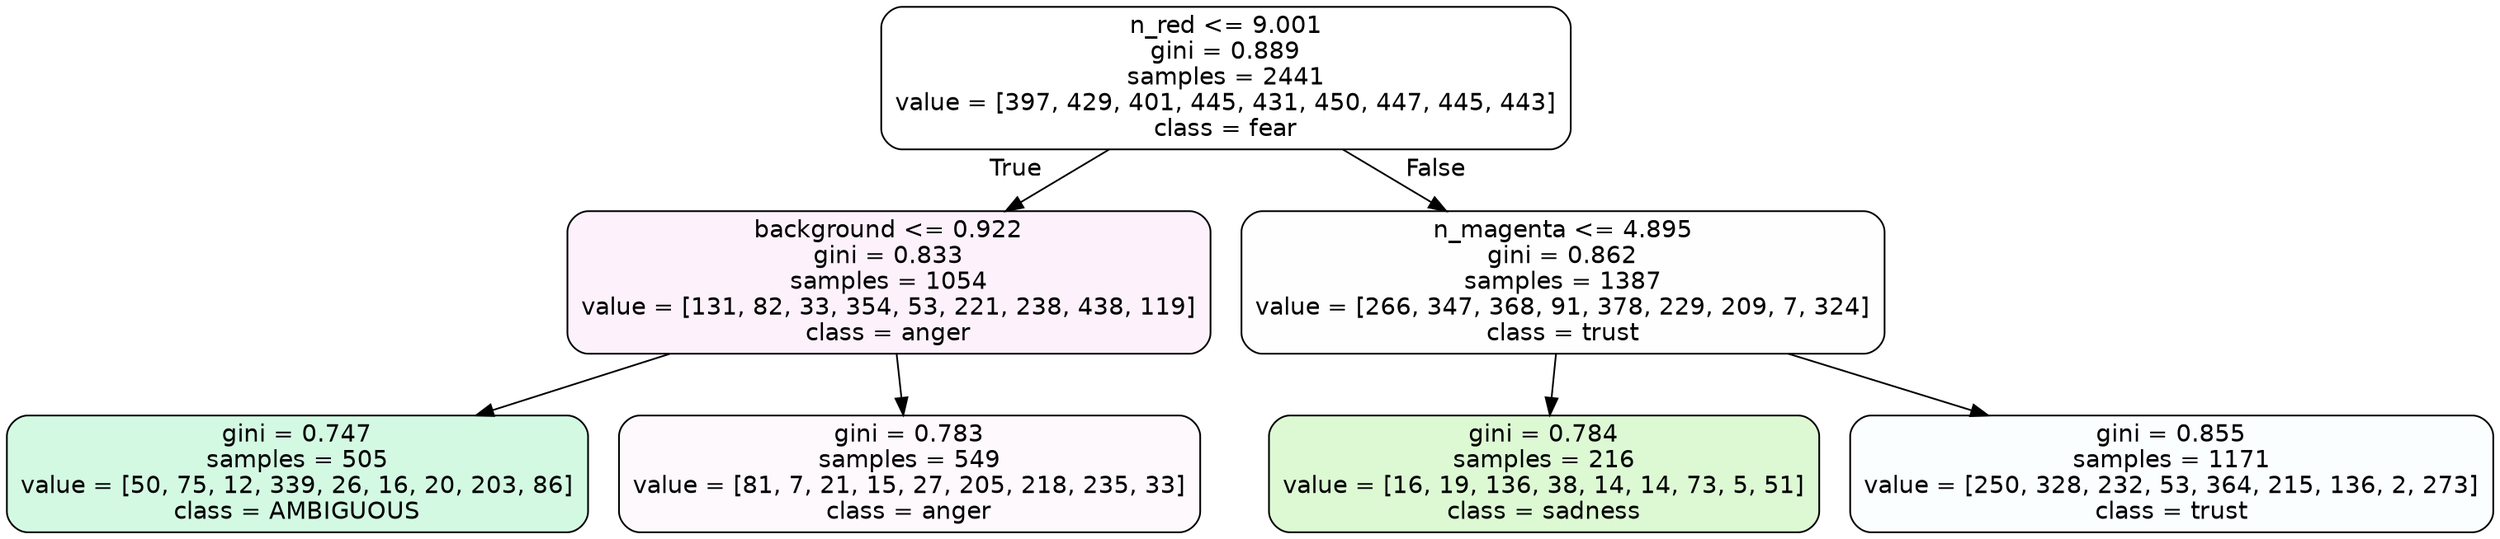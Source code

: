 digraph Tree {
node [shape=box, style="filled, rounded", color="black", fontname=helvetica] ;
edge [fontname=helvetica] ;
0 [label="n_red <= 9.001\ngini = 0.889\nsamples = 2441\nvalue = [397, 429, 401, 445, 431, 450, 447, 445, 443]\nclass = fear", fillcolor="#3964e500"] ;
1 [label="background <= 0.922\ngini = 0.833\nsamples = 1054\nvalue = [131, 82, 33, 354, 53, 221, 238, 438, 119]\nclass = anger", fillcolor="#e539d710"] ;
0 -> 1 [labeldistance=2.5, labelangle=45, headlabel="True"] ;
2 [label="gini = 0.747\nsamples = 505\nvalue = [50, 75, 12, 339, 26, 16, 20, 203, 86]\nclass = AMBIGUOUS", fillcolor="#39e58138"] ;
1 -> 2 ;
3 [label="gini = 0.783\nsamples = 549\nvalue = [81, 7, 21, 15, 27, 205, 218, 235, 33]\nclass = anger", fillcolor="#e539d707"] ;
1 -> 3 ;
4 [label="n_magenta <= 4.895\ngini = 0.862\nsamples = 1387\nvalue = [266, 347, 368, 91, 378, 229, 209, 7, 324]\nclass = trust", fillcolor="#39d7e501"] ;
0 -> 4 [labeldistance=2.5, labelangle=-45, headlabel="False"] ;
5 [label="gini = 0.784\nsamples = 216\nvalue = [16, 19, 136, 38, 14, 14, 73, 5, 51]\nclass = sadness", fillcolor="#64e53937"] ;
4 -> 5 ;
6 [label="gini = 0.855\nsamples = 1171\nvalue = [250, 328, 232, 53, 364, 215, 136, 2, 273]\nclass = trust", fillcolor="#39d7e506"] ;
4 -> 6 ;
}